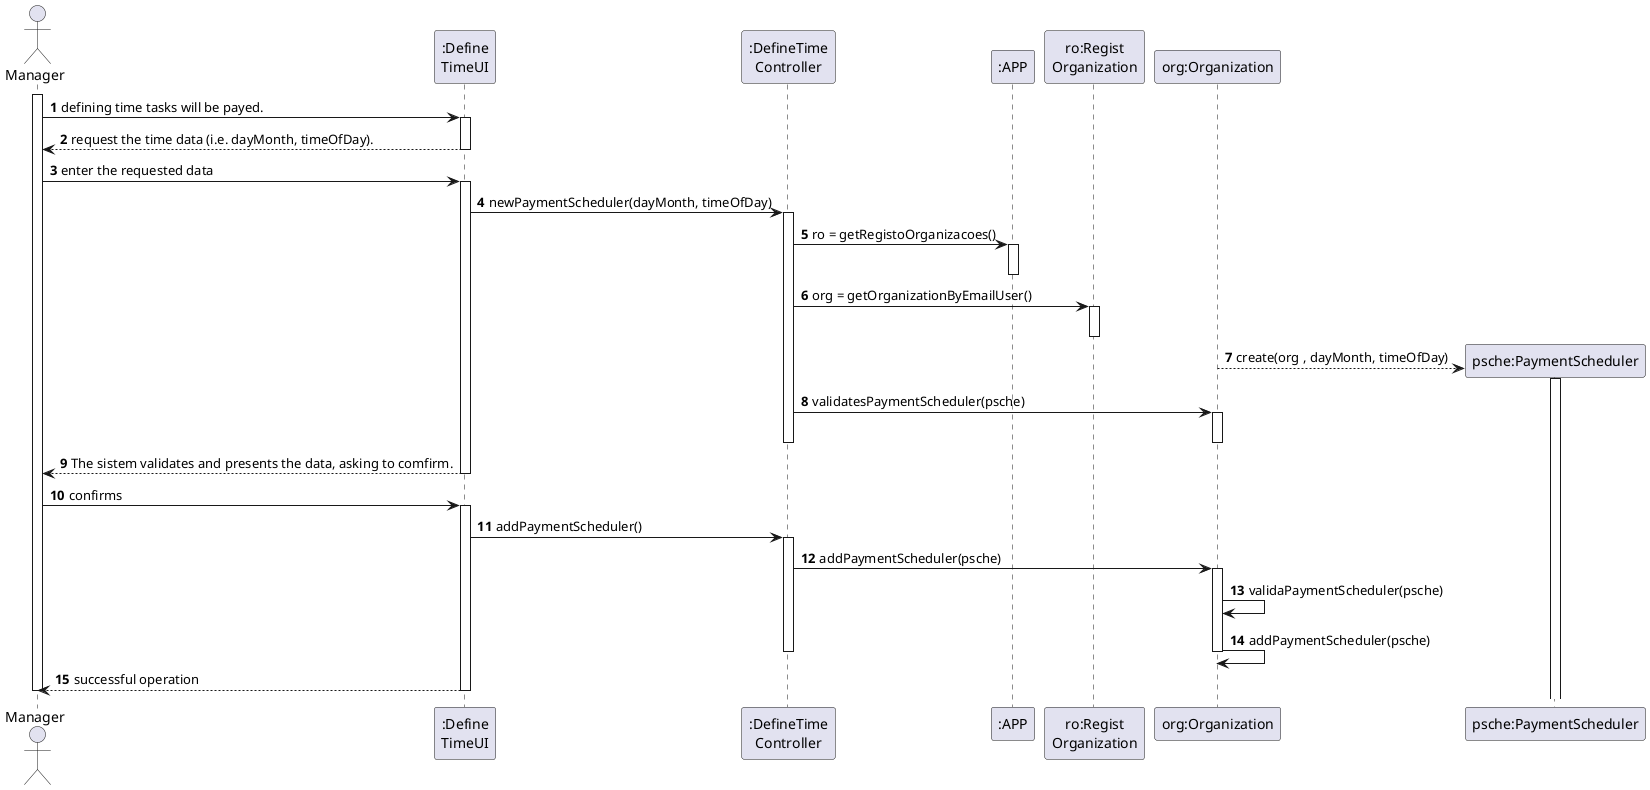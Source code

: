 @startuml
autonumber

actor Manager as M
participant ":Define\nTimeUI" as UI
participant ":DefineTime\nController" as CTRL
participant ":APP" as APP
participant "ro:Regist\nOrganization" as ORGS
participant "org:Organization" as ORG
participant "psche:PaymentScheduler" as PS

activate M
M -> UI : defining time tasks will be payed.
activate UI
UI --> M : request the time data (i.e. dayMonth, timeOfDay).
deactivate UI

M -> UI : enter the requested data
activate UI

UI -> CTRL : newPaymentScheduler(dayMonth, timeOfDay)
activate CTRL

CTRL -> APP: ro = getRegistoOrganizacoes()
activate APP
deactivate APP

CTRL -> ORGS: org = getOrganizationByEmailUser()
activate ORGS
deactivate ORGS


ORG --> PS ** : create(org , dayMonth, timeOfDay)
activate PS
deactivate PS

CTRL -> ORG : validatesPaymentScheduler(psche)
activate ORG
deactivate ORG

deactivate CTRL
UI --> M : The sistem validates and presents the data, asking to comfirm.
deactivate UI

M -> UI : confirms
activate UI

UI -> CTRL: addPaymentScheduler()
activate CTRL
CTRL -> ORG: addPaymentScheduler(psche)
activate ORG

ORG -> ORG: validaPaymentScheduler(psche)


ORG -> ORG: addPaymentScheduler(psche)


deactivate ORG
deactivate CTRL
UI --> M : successful operation
deactivate UI

deactivate M
@enduml
